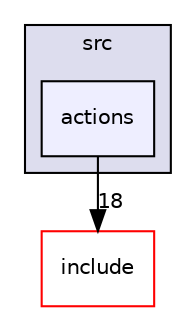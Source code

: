 digraph "src/actions" {
  compound=true
  node [ fontsize="10", fontname="Helvetica"];
  edge [ labelfontsize="10", labelfontname="Helvetica"];
  subgraph clusterdir_68267d1309a1af8e8297ef4c3efbcdba {
    graph [ bgcolor="#ddddee", pencolor="black", label="src" fontname="Helvetica", fontsize="10", URL="dir_68267d1309a1af8e8297ef4c3efbcdba.html"]
  dir_d2b8d8eda696fb67dda800ae051affdc [shape=box, label="actions", style="filled", fillcolor="#eeeeff", pencolor="black", URL="dir_d2b8d8eda696fb67dda800ae051affdc.html"];
  }
  dir_d44c64559bbebec7f509842c48db8b23 [shape=box label="include" fillcolor="white" style="filled" color="red" URL="dir_d44c64559bbebec7f509842c48db8b23.html"];
  dir_d2b8d8eda696fb67dda800ae051affdc->dir_d44c64559bbebec7f509842c48db8b23 [headlabel="18", labeldistance=1.5 headhref="dir_000008_000002.html"];
}
